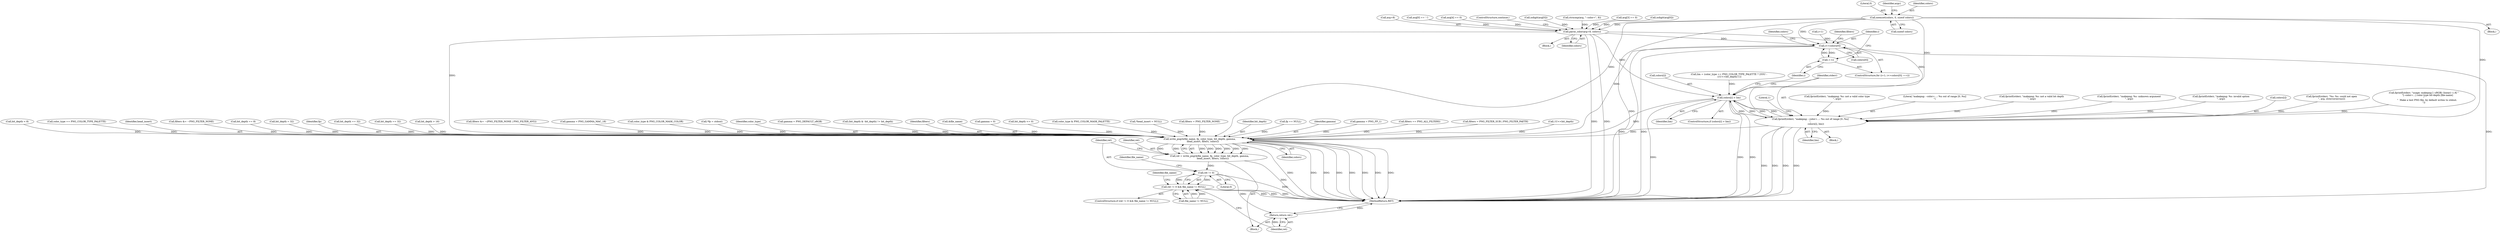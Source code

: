 digraph "0_Android_9d4853418ab2f754c2b63e091c29c5529b8b86ca_18@API" {
"1000147" [label="(Call,memset(colors, 0, sizeof colors))"];
"1000216" [label="(Call,parse_color(arg+8, colors))"];
"1000533" [label="(Call,i<=colors[0])"];
"1000538" [label="(Call,++i)"];
"1000604" [label="(Call,write_png(&file_name, fp, color_type, bit_depth, gamma,\n         head_insert, filters, colors))"];
"1000602" [label="(Call,ret = write_png(&file_name, fp, color_type, bit_depth, gamma,\n         head_insert, filters, colors))"];
"1000616" [label="(Call,ret != 0)"];
"1000615" [label="(Call,ret != 0 && file_name != NULL)"];
"1000624" [label="(Return,return ret;)"];
"1000541" [label="(Call,colors[i] > lim)"];
"1000547" [label="(Call,fprintf(stderr, \"makepng: --color=...: %u out of range [0..%u]\n\",\n               colors[i], lim))"];
"1000584" [label="(Call,filters &= ~(PNG_FILTER_NONE | PNG_FILTER_AVG))"];
"1000576" [label="(Call,color_type & PNG_COLOR_MASK_COLOR)"];
"1000215" [label="(Block,)"];
"1000114" [label="(Call,*fp = stdout)"];
"1000608" [label="(Identifier,color_type)"];
"1000534" [label="(Identifier,i)"];
"1000216" [label="(Call,parse_color(arg+8, colors))"];
"1000171" [label="(Call,gamma = PNG_DEFAULT_sRGB)"];
"1000541" [label="(Call,colors[i] > lim)"];
"1000217" [label="(Call,arg+8)"];
"1000460" [label="(Call,fprintf(stderr, \"makepng: %s: not a valid bit depth\n\", arg))"];
"1000453" [label="(Call,(bit_depth & -bit_depth) != bit_depth)"];
"1000612" [label="(Identifier,filters)"];
"1000193" [label="(Call,gamma = PNG_GAMMA_MAC_18)"];
"1000494" [label="(Call,fprintf(stderr, \"makepng: %s: unknown argument\n\", arg))"];
"1000277" [label="(Call,fprintf(stderr, \"makepng: %s: invalid option\n\", arg))"];
"1000602" [label="(Call,ret = write_png(&file_name, fp, color_type, bit_depth, gamma,\n         head_insert, filters, colors))"];
"1000549" [label="(Literal,\"makepng: --color=...: %u out of range [0..%u]\n\")"];
"1000543" [label="(Identifier,colors)"];
"1000624" [label="(Return,return ret;)"];
"1000603" [label="(Identifier,ret)"];
"1000623" [label="(Identifier,file_name)"];
"1000147" [label="(Call,memset(colors, 0, sizeof colors))"];
"1000605" [label="(Call,&file_name)"];
"1000135" [label="(Call,gamma = 0)"];
"1000615" [label="(Call,ret != 0 && file_name != NULL)"];
"1000618" [label="(Literal,0)"];
"1000540" [label="(ControlStructure,if (colors[i] > lim))"];
"1000542" [label="(Call,colors[i])"];
"1000614" [label="(ControlStructure,if (ret != 0 && file_name != NULL))"];
"1000112" [label="(Block,)"];
"1000446" [label="(Call,bit_depth <= 0)"];
"1000271" [label="(Call,arg[0] == '-')"];
"1000303" [label="(Call,arg[4] == 0)"];
"1000548" [label="(Identifier,stderr)"];
"1000564" [label="(Call,color_type & PNG_COLOR_MASK_PALETTE)"];
"1000139" [label="(Call,*head_insert = NULL)"];
"1000571" [label="(Call,filters = PNG_FILTER_NONE)"];
"1000609" [label="(Identifier,bit_depth)"];
"1000478" [label="(Call,fp == NULL)"];
"1000610" [label="(Identifier,gamma)"];
"1000182" [label="(Call,gamma = PNG_FP_1)"];
"1000557" [label="(Call,filters == PNG_ALL_FILTERS)"];
"1000546" [label="(Block,)"];
"1000535" [label="(Call,colors[0])"];
"1000620" [label="(Identifier,file_name)"];
"1000221" [label="(ControlStructure,continue;)"];
"1000591" [label="(Call,filters = PNG_FILTER_SUB | PNG_FILTER_PAETH)"];
"1000397" [label="(Call,isdigit(arg[0]))"];
"1000539" [label="(Identifier,i)"];
"1000220" [label="(Identifier,colors)"];
"1000524" [label="(Call,1U<<bit_depth)"];
"1000529" [label="(ControlStructure,for (i=1; i<=colors[0]; ++i))"];
"1000626" [label="(MethodReturn,RET)"];
"1000600" [label="(Block,)"];
"1000625" [label="(Identifier,ret)"];
"1000533" [label="(Call,i<=colors[0])"];
"1000568" [label="(Call,bit_depth < 8)"];
"1000616" [label="(Call,ret != 0)"];
"1000530" [label="(Call,i=1)"];
"1000545" [label="(Identifier,lim)"];
"1000150" [label="(Call,sizeof colors)"];
"1000149" [label="(Literal,0)"];
"1000210" [label="(Call,strncmp(arg, \"--color=\", 8))"];
"1000558" [label="(Identifier,filters)"];
"1000516" [label="(Call,lim = (color_type == PNG_COLOR_TYPE_PALETTE ? 255U :\n (1U<<bit_depth)-1))"];
"1000519" [label="(Call,color_type == PNG_COLOR_TYPE_PALETTE)"];
"1000155" [label="(Identifier,argc)"];
"1000604" [label="(Call,write_png(&file_name, fp, color_type, bit_depth, gamma,\n         head_insert, filters, colors))"];
"1000352" [label="(Call,arg[3] == 0)"];
"1000611" [label="(Identifier,head_insert)"];
"1000553" [label="(Identifier,lim)"];
"1000597" [label="(Call,filters &= ~PNG_FILTER_NONE)"];
"1000550" [label="(Call,colors[i])"];
"1000148" [label="(Identifier,colors)"];
"1000482" [label="(Call,fprintf(stderr, \"%s: %s: could not open\n\", arg, strerror(errno)))"];
"1000581" [label="(Call,bit_depth == 8)"];
"1000617" [label="(Identifier,ret)"];
"1000619" [label="(Call,file_name != NULL)"];
"1000126" [label="(Call,bit_depth = 32)"];
"1000509" [label="(Call,fprintf(stderr, \"usage: makepng [--sRGB|--linear|--1.8] \"\n          \"[--color=...] color-type bit-depth [file-name]\n\"\n         \"  Make a test PNG file, by default writes to stdout.\n\"))"];
"1000613" [label="(Identifier,colors)"];
"1000607" [label="(Identifier,fp)"];
"1000555" [label="(Literal,1)"];
"1000435" [label="(Call,isdigit(arg[0]))"];
"1000538" [label="(Call,++i)"];
"1000505" [label="(Call,bit_depth == 32)"];
"1000423" [label="(Call,fprintf(stderr, \"makepng: %s: not a valid color type\n\", arg))"];
"1000432" [label="(Call,bit_depth == 32)"];
"1000547" [label="(Call,fprintf(stderr, \"makepng: --color=...: %u out of range [0..%u]\n\",\n               colors[i], lim))"];
"1000450" [label="(Call,bit_depth > 16)"];
"1000147" -> "1000112"  [label="AST: "];
"1000147" -> "1000150"  [label="CFG: "];
"1000148" -> "1000147"  [label="AST: "];
"1000149" -> "1000147"  [label="AST: "];
"1000150" -> "1000147"  [label="AST: "];
"1000155" -> "1000147"  [label="CFG: "];
"1000147" -> "1000626"  [label="DDG: "];
"1000147" -> "1000216"  [label="DDG: "];
"1000147" -> "1000533"  [label="DDG: "];
"1000147" -> "1000541"  [label="DDG: "];
"1000147" -> "1000547"  [label="DDG: "];
"1000147" -> "1000604"  [label="DDG: "];
"1000216" -> "1000215"  [label="AST: "];
"1000216" -> "1000220"  [label="CFG: "];
"1000217" -> "1000216"  [label="AST: "];
"1000220" -> "1000216"  [label="AST: "];
"1000221" -> "1000216"  [label="CFG: "];
"1000216" -> "1000626"  [label="DDG: "];
"1000216" -> "1000626"  [label="DDG: "];
"1000435" -> "1000216"  [label="DDG: "];
"1000397" -> "1000216"  [label="DDG: "];
"1000303" -> "1000216"  [label="DDG: "];
"1000352" -> "1000216"  [label="DDG: "];
"1000210" -> "1000216"  [label="DDG: "];
"1000271" -> "1000216"  [label="DDG: "];
"1000216" -> "1000533"  [label="DDG: "];
"1000216" -> "1000541"  [label="DDG: "];
"1000216" -> "1000547"  [label="DDG: "];
"1000216" -> "1000604"  [label="DDG: "];
"1000533" -> "1000529"  [label="AST: "];
"1000533" -> "1000535"  [label="CFG: "];
"1000534" -> "1000533"  [label="AST: "];
"1000535" -> "1000533"  [label="AST: "];
"1000543" -> "1000533"  [label="CFG: "];
"1000558" -> "1000533"  [label="CFG: "];
"1000533" -> "1000626"  [label="DDG: "];
"1000533" -> "1000626"  [label="DDG: "];
"1000533" -> "1000626"  [label="DDG: "];
"1000530" -> "1000533"  [label="DDG: "];
"1000538" -> "1000533"  [label="DDG: "];
"1000533" -> "1000538"  [label="DDG: "];
"1000533" -> "1000604"  [label="DDG: "];
"1000538" -> "1000529"  [label="AST: "];
"1000538" -> "1000539"  [label="CFG: "];
"1000539" -> "1000538"  [label="AST: "];
"1000534" -> "1000538"  [label="CFG: "];
"1000604" -> "1000602"  [label="AST: "];
"1000604" -> "1000613"  [label="CFG: "];
"1000605" -> "1000604"  [label="AST: "];
"1000607" -> "1000604"  [label="AST: "];
"1000608" -> "1000604"  [label="AST: "];
"1000609" -> "1000604"  [label="AST: "];
"1000610" -> "1000604"  [label="AST: "];
"1000611" -> "1000604"  [label="AST: "];
"1000612" -> "1000604"  [label="AST: "];
"1000613" -> "1000604"  [label="AST: "];
"1000602" -> "1000604"  [label="CFG: "];
"1000604" -> "1000626"  [label="DDG: "];
"1000604" -> "1000626"  [label="DDG: "];
"1000604" -> "1000626"  [label="DDG: "];
"1000604" -> "1000626"  [label="DDG: "];
"1000604" -> "1000626"  [label="DDG: "];
"1000604" -> "1000626"  [label="DDG: "];
"1000604" -> "1000626"  [label="DDG: "];
"1000604" -> "1000626"  [label="DDG: "];
"1000604" -> "1000602"  [label="DDG: "];
"1000604" -> "1000602"  [label="DDG: "];
"1000604" -> "1000602"  [label="DDG: "];
"1000604" -> "1000602"  [label="DDG: "];
"1000604" -> "1000602"  [label="DDG: "];
"1000604" -> "1000602"  [label="DDG: "];
"1000604" -> "1000602"  [label="DDG: "];
"1000604" -> "1000602"  [label="DDG: "];
"1000478" -> "1000604"  [label="DDG: "];
"1000114" -> "1000604"  [label="DDG: "];
"1000519" -> "1000604"  [label="DDG: "];
"1000576" -> "1000604"  [label="DDG: "];
"1000564" -> "1000604"  [label="DDG: "];
"1000446" -> "1000604"  [label="DDG: "];
"1000126" -> "1000604"  [label="DDG: "];
"1000432" -> "1000604"  [label="DDG: "];
"1000453" -> "1000604"  [label="DDG: "];
"1000450" -> "1000604"  [label="DDG: "];
"1000568" -> "1000604"  [label="DDG: "];
"1000505" -> "1000604"  [label="DDG: "];
"1000524" -> "1000604"  [label="DDG: "];
"1000581" -> "1000604"  [label="DDG: "];
"1000171" -> "1000604"  [label="DDG: "];
"1000193" -> "1000604"  [label="DDG: "];
"1000135" -> "1000604"  [label="DDG: "];
"1000182" -> "1000604"  [label="DDG: "];
"1000139" -> "1000604"  [label="DDG: "];
"1000597" -> "1000604"  [label="DDG: "];
"1000591" -> "1000604"  [label="DDG: "];
"1000557" -> "1000604"  [label="DDG: "];
"1000571" -> "1000604"  [label="DDG: "];
"1000584" -> "1000604"  [label="DDG: "];
"1000547" -> "1000604"  [label="DDG: "];
"1000541" -> "1000604"  [label="DDG: "];
"1000602" -> "1000600"  [label="AST: "];
"1000603" -> "1000602"  [label="AST: "];
"1000617" -> "1000602"  [label="CFG: "];
"1000602" -> "1000626"  [label="DDG: "];
"1000602" -> "1000616"  [label="DDG: "];
"1000616" -> "1000615"  [label="AST: "];
"1000616" -> "1000618"  [label="CFG: "];
"1000617" -> "1000616"  [label="AST: "];
"1000618" -> "1000616"  [label="AST: "];
"1000620" -> "1000616"  [label="CFG: "];
"1000615" -> "1000616"  [label="CFG: "];
"1000616" -> "1000626"  [label="DDG: "];
"1000616" -> "1000615"  [label="DDG: "];
"1000616" -> "1000615"  [label="DDG: "];
"1000616" -> "1000624"  [label="DDG: "];
"1000615" -> "1000614"  [label="AST: "];
"1000615" -> "1000619"  [label="CFG: "];
"1000619" -> "1000615"  [label="AST: "];
"1000623" -> "1000615"  [label="CFG: "];
"1000625" -> "1000615"  [label="CFG: "];
"1000615" -> "1000626"  [label="DDG: "];
"1000615" -> "1000626"  [label="DDG: "];
"1000615" -> "1000626"  [label="DDG: "];
"1000619" -> "1000615"  [label="DDG: "];
"1000619" -> "1000615"  [label="DDG: "];
"1000624" -> "1000600"  [label="AST: "];
"1000624" -> "1000625"  [label="CFG: "];
"1000625" -> "1000624"  [label="AST: "];
"1000626" -> "1000624"  [label="CFG: "];
"1000624" -> "1000626"  [label="DDG: "];
"1000625" -> "1000624"  [label="DDG: "];
"1000541" -> "1000540"  [label="AST: "];
"1000541" -> "1000545"  [label="CFG: "];
"1000542" -> "1000541"  [label="AST: "];
"1000545" -> "1000541"  [label="AST: "];
"1000548" -> "1000541"  [label="CFG: "];
"1000539" -> "1000541"  [label="CFG: "];
"1000541" -> "1000626"  [label="DDG: "];
"1000541" -> "1000626"  [label="DDG: "];
"1000541" -> "1000626"  [label="DDG: "];
"1000547" -> "1000541"  [label="DDG: "];
"1000547" -> "1000541"  [label="DDG: "];
"1000516" -> "1000541"  [label="DDG: "];
"1000541" -> "1000547"  [label="DDG: "];
"1000541" -> "1000547"  [label="DDG: "];
"1000547" -> "1000546"  [label="AST: "];
"1000547" -> "1000553"  [label="CFG: "];
"1000548" -> "1000547"  [label="AST: "];
"1000549" -> "1000547"  [label="AST: "];
"1000550" -> "1000547"  [label="AST: "];
"1000553" -> "1000547"  [label="AST: "];
"1000555" -> "1000547"  [label="CFG: "];
"1000547" -> "1000626"  [label="DDG: "];
"1000547" -> "1000626"  [label="DDG: "];
"1000547" -> "1000626"  [label="DDG: "];
"1000547" -> "1000626"  [label="DDG: "];
"1000460" -> "1000547"  [label="DDG: "];
"1000482" -> "1000547"  [label="DDG: "];
"1000494" -> "1000547"  [label="DDG: "];
"1000423" -> "1000547"  [label="DDG: "];
"1000277" -> "1000547"  [label="DDG: "];
"1000509" -> "1000547"  [label="DDG: "];
}
